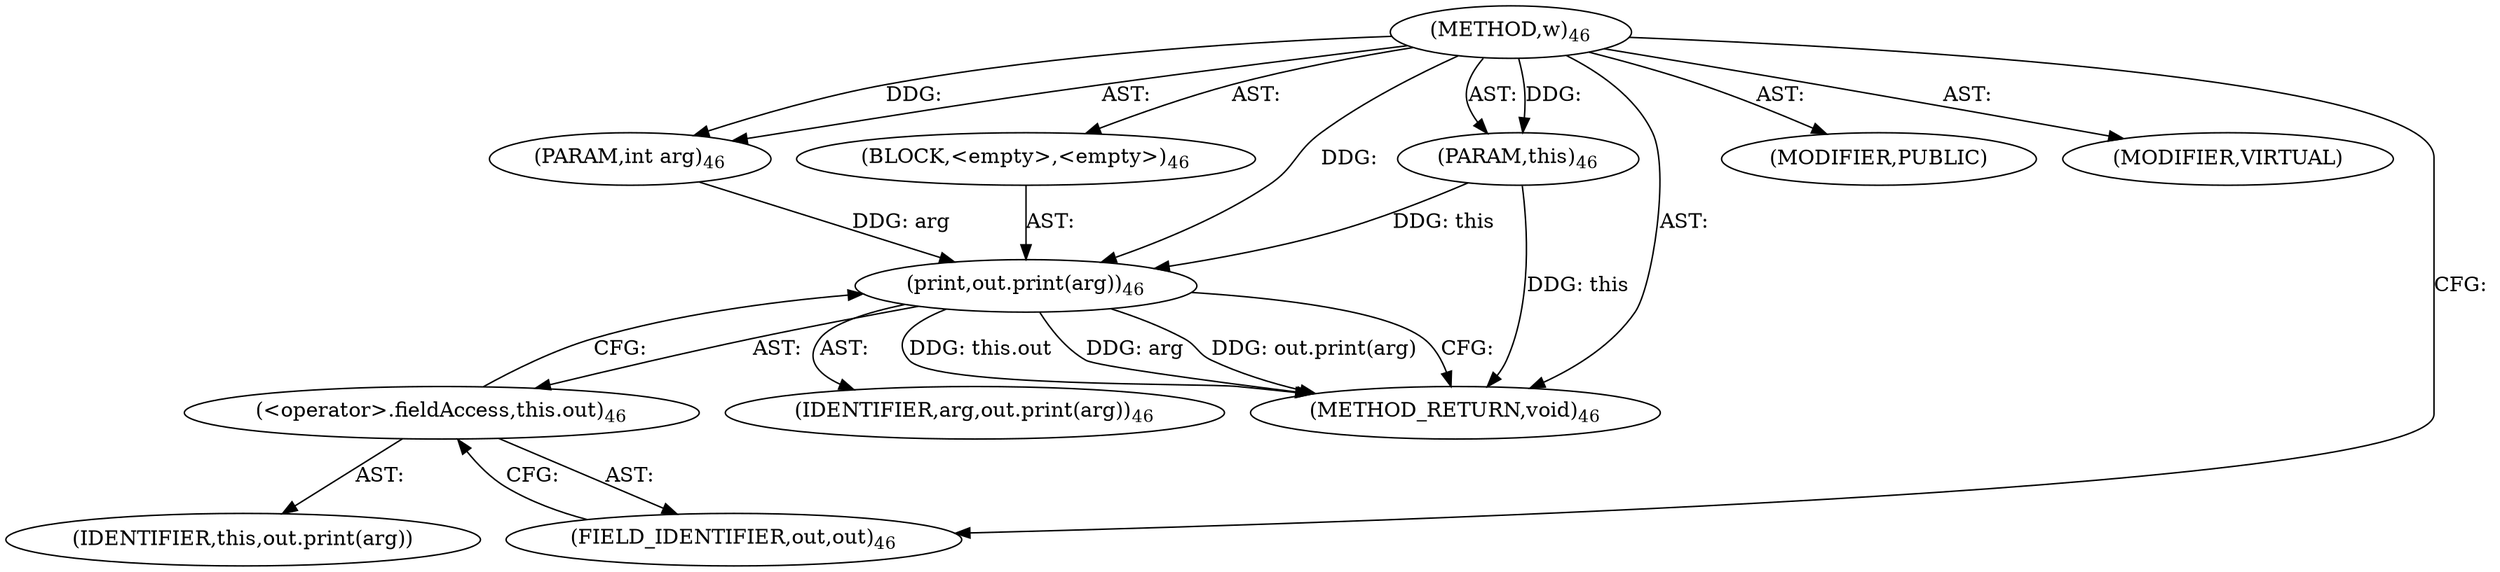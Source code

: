 digraph "w" {  
"381" [label = <(METHOD,w)<SUB>46</SUB>> ]
"382" [label = <(PARAM,this)<SUB>46</SUB>> ]
"383" [label = <(PARAM,int arg)<SUB>46</SUB>> ]
"384" [label = <(BLOCK,&lt;empty&gt;,&lt;empty&gt;)<SUB>46</SUB>> ]
"385" [label = <(print,out.print(arg))<SUB>46</SUB>> ]
"386" [label = <(&lt;operator&gt;.fieldAccess,this.out)<SUB>46</SUB>> ]
"387" [label = <(IDENTIFIER,this,out.print(arg))> ]
"388" [label = <(FIELD_IDENTIFIER,out,out)<SUB>46</SUB>> ]
"389" [label = <(IDENTIFIER,arg,out.print(arg))<SUB>46</SUB>> ]
"390" [label = <(MODIFIER,PUBLIC)> ]
"391" [label = <(MODIFIER,VIRTUAL)> ]
"392" [label = <(METHOD_RETURN,void)<SUB>46</SUB>> ]
  "381" -> "382"  [ label = "AST: "] 
  "381" -> "383"  [ label = "AST: "] 
  "381" -> "384"  [ label = "AST: "] 
  "381" -> "390"  [ label = "AST: "] 
  "381" -> "391"  [ label = "AST: "] 
  "381" -> "392"  [ label = "AST: "] 
  "384" -> "385"  [ label = "AST: "] 
  "385" -> "386"  [ label = "AST: "] 
  "385" -> "389"  [ label = "AST: "] 
  "386" -> "387"  [ label = "AST: "] 
  "386" -> "388"  [ label = "AST: "] 
  "385" -> "392"  [ label = "CFG: "] 
  "386" -> "385"  [ label = "CFG: "] 
  "388" -> "386"  [ label = "CFG: "] 
  "381" -> "388"  [ label = "CFG: "] 
  "382" -> "392"  [ label = "DDG: this"] 
  "385" -> "392"  [ label = "DDG: this.out"] 
  "385" -> "392"  [ label = "DDG: arg"] 
  "385" -> "392"  [ label = "DDG: out.print(arg)"] 
  "381" -> "382"  [ label = "DDG: "] 
  "381" -> "383"  [ label = "DDG: "] 
  "382" -> "385"  [ label = "DDG: this"] 
  "383" -> "385"  [ label = "DDG: arg"] 
  "381" -> "385"  [ label = "DDG: "] 
}
